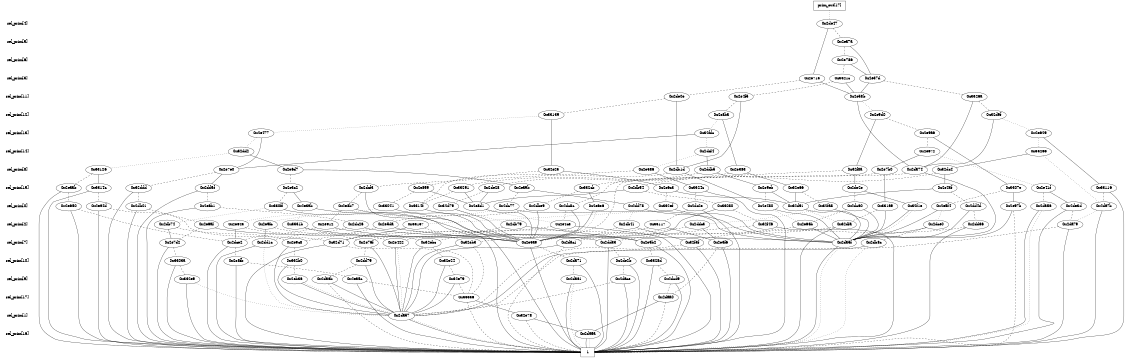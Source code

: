 digraph "DD" {
size = "7.5,10"
center = true;
edge [dir = none];
{ node [shape = plaintext];
  edge [style = invis];
  "CONST NODES" [style = invis];
" sel_prim[4] " -> " sel_prim[5] " -> " sel_prim[6] " -> " sel_prim[3] " -> " sel_prim[11] " -> " sel_prim[12] " -> " sel_prim[13] " -> " sel_prim[14] " -> " sel_prim[8] " -> " sel_prim[15] " -> " sel_prim[0] " -> " sel_prim[2] " -> " sel_prim[7] " -> " sel_prim[10] " -> " sel_prim[9] " -> " sel_prim[17] " -> " sel_prim[1] " -> " sel_prim[16] " -> "CONST NODES"; 
}
{ rank = same; node [shape = box]; edge [style = invis];
"  prim_out[17]  "; }
{ rank = same; " sel_prim[4] ";
"0x2de47";
}
{ rank = same; " sel_prim[5] ";
"0x2ea7a";
}
{ rank = same; " sel_prim[6] ";
"0x2e786";
}
{ rank = same; " sel_prim[3] ";
"0x2e715";
"0x3321c";
"0x2e37d";
}
{ rank = same; " sel_prim[11] ";
"0x2e4f5";
"0x2de0e";
"0x2e58b";
"0x3326a";
}
{ rank = same; " sel_prim[12] ";
"0x2e8ba";
"0x33139";
"0x2e9d0";
"0x32d9f";
}
{ rank = same; " sel_prim[13] ";
"0x2e9a6";
"0x2e629";
"0x32fdc";
"0x2e477";
}
{ rank = same; " sel_prim[14] ";
"0x2dcf4";
"0x33266";
"0x32dd2";
"0x2e672";
}
{ rank = same; " sel_prim[8] ";
"0x2e7e0";
"0x32dc4";
"0x2da74";
"0x2e6d7";
"0x2e7b0";
"0x2e586";
"0x32f8a";
"0x32e25";
"0x2e383";
"0x33126";
"0x2ddb5";
"0x2db1d";
}
{ rank = same; " sel_prim[15] ";
"0x2eaab";
"0x32ddd";
"0x3314c";
"0x2e43f";
"0x2de28";
"0x2ea9b";
"0x2e9eb";
"0x332cb";
"0x2dd5f";
"0x32e66";
"0x2e3c2";
"0x2db54";
"0x2e859";
"0x2de2e";
"0x2dcf3";
"0x3307e";
"0x2e41f";
"0x2e6c3";
"0x3324c";
"0x33291";
"0x33116";
}
{ rank = same; " sel_prim[0] ";
"0x32fa8";
"0x2e97b";
"0x2dc60";
"0x2e480";
"0x2e8b7";
"0x32f1e";
"0x2e3ab";
"0x332ef";
"0x2da56";
"0x2dc8c";
"0x2e8d1";
"0x33041";
"0x2e5f4";
"0x2db01";
"0x330ff";
"0x2dc2e";
"0x32d79";
"0x32d91";
"0x331a9";
"0x2dc77";
"0x2ea4d";
"0x2e650";
"0x2dbe9";
"0x3314f";
"0x2e6b1";
"0x33080";
"0x2dd4d";
"0x2dd78";
"0x2da7b";
"0x2de3d";
"0x2e6e6";
}
{ rank = same; " sel_prim[2] ";
"0x32f46";
"0x2dd36";
"0x2db74";
"0x2dce0";
"0x32dfa";
"0x3331b";
"0x2e912";
"0x2da79";
"0x2dc26";
"0x2e9fc";
"0x2db79";
"0x2e4c8";
"0x33117";
"0x33157";
"0x2ddc3";
"0x2e5da";
"0x2e6af";
"0x2e643";
"0x2db41";
"0x2e66b";
}
{ rank = same; " sel_prim[7] ";
"0x2e7d2";
"0x2db8c";
"0x2dac1";
"0x32d71";
"0x2e422";
"0x32ebc";
"0x2da5f";
"0x2dd1c";
"0x32f3f";
"0x2e9b2";
"0x2e3f6";
"0x2e9c8";
"0x2e5a9";
"0x2dce2";
"0x2e76f";
"0x32eb3";
"0x2dd33";
}
{ rank = same; " sel_prim[10] ";
"0x2de2b";
"0x2e8fb";
"0x2dd79";
"0x2da71";
"0x3328d";
"0x332b0";
"0x32e24";
"0x3303a";
}
{ rank = same; " sel_prim[9] ";
"0x2da6b";
"0x2ea5c";
"0x2eb36";
"0x2da61";
"0x332e9";
"0x2dace";
"0x2dcd9";
"0x32e79";
}
{ rank = same; " sel_prim[17] ";
"0x2daa0";
"0x33336";
}
{ rank = same; " sel_prim[1] ";
"0x2da57";
"0x32e78";
}
{ rank = same; " sel_prim[16] ";
"0x2da5a";
}
{ rank = same; "CONST NODES";
{ node [shape = box]; "0x2da52";
}
}
"  prim_out[17]  " -> "0x2de47" [style = dotted];
"0x2de47" -> "0x2e715";
"0x2de47" -> "0x2ea7a" [style = dashed];
"0x2ea7a" -> "0x2e37d";
"0x2ea7a" -> "0x2e786" [style = dashed];
"0x2e786" -> "0x2e37d";
"0x2e786" -> "0x3321c" [style = dashed];
"0x2e715" -> "0x2e58b";
"0x2e715" -> "0x2de0e" [style = dashed];
"0x3321c" -> "0x2e58b";
"0x3321c" -> "0x2e4f5" [style = dashed];
"0x2e37d" -> "0x2e58b";
"0x2e37d" -> "0x3326a" [style = dashed];
"0x2e4f5" -> "0x2db1d";
"0x2e4f5" -> "0x2e8ba" [style = dashed];
"0x2de0e" -> "0x2db1d";
"0x2de0e" -> "0x33139" [style = dashed];
"0x2e58b" -> "0x2da74";
"0x2e58b" -> "0x2e9d0" [style = dotted];
"0x3326a" -> "0x2da74";
"0x3326a" -> "0x32d9f" [style = dashed];
"0x2e8ba" -> "0x2e383";
"0x2e8ba" -> "0x32fdc" [style = dotted];
"0x33139" -> "0x32e25";
"0x33139" -> "0x2e477" [style = dotted];
"0x2e9d0" -> "0x32f8a";
"0x2e9d0" -> "0x2e9a6" [style = dashed];
"0x32d9f" -> "0x2da74";
"0x32d9f" -> "0x2e629" [style = dotted];
"0x2e9a6" -> "0x3307e";
"0x2e9a6" -> "0x2e672" [style = dashed];
"0x2e629" -> "0x33116";
"0x2e629" -> "0x33266" [style = dotted];
"0x32fdc" -> "0x2e7e0";
"0x32fdc" -> "0x2dcf4" [style = dotted];
"0x2e477" -> "0x2e7e0";
"0x2e477" -> "0x32dd2" [style = dotted];
"0x2dcf4" -> "0x2ddb5";
"0x2dcf4" -> "0x2e586" [style = dotted];
"0x33266" -> "0x32dc4";
"0x33266" -> "0x2da7b" [style = dotted];
"0x32dd2" -> "0x2e6d7";
"0x32dd2" -> "0x33126" [style = dotted];
"0x2e672" -> "0x2e7b0";
"0x2e672" -> "0x2e41f" [style = dotted];
"0x2e7e0" -> "0x2dd5f";
"0x2e7e0" -> "0x32ddd" [style = dashed];
"0x32dc4" -> "0x2e43f";
"0x32dc4" -> "0x2db54" [style = dashed];
"0x2da74" -> "0x2da5f";
"0x2da74" -> "0x2e5a9" [style = dashed];
"0x2e6d7" -> "0x2ea9b";
"0x2e6d7" -> "0x2e3c2" [style = dashed];
"0x2e7b0" -> "0x331a9";
"0x2e7b0" -> "0x2dc8c" [style = dashed];
"0x2e586" -> "0x3324c";
"0x2e586" -> "0x2dcf3" [style = dashed];
"0x32f8a" -> "0x2de2e";
"0x32f8a" -> "0x332cb" [style = dashed];
"0x32e25" -> "0x2e6c3";
"0x32e25" -> "0x2e859" [style = dashed];
"0x2e383" -> "0x32e66";
"0x2e383" -> "0x2de28" [style = dashed];
"0x33126" -> "0x3314c";
"0x33126" -> "0x2eaab" [style = dashed];
"0x2ddb5" -> "0x2e9eb";
"0x2ddb5" -> "0x33291" [style = dashed];
"0x2db1d" -> "0x2e480";
"0x2db1d" -> "0x3314f" [style = dashed];
"0x2eaab" -> "0x2da52";
"0x2eaab" -> "0x2e650" [style = dashed];
"0x32ddd" -> "0x2da52";
"0x32ddd" -> "0x2db01" [style = dashed];
"0x3314c" -> "0x2da52";
"0x3314c" -> "0x2ea4d" [style = dashed];
"0x2e43f" -> "0x32d91";
"0x2e43f" -> "0x2dd4d" [style = dashed];
"0x2de28" -> "0x2e8d1";
"0x2de28" -> "0x32d79" [style = dashed];
"0x2ea9b" -> "0x2dd78";
"0x2ea9b" -> "0x2dc77" [style = dashed];
"0x2e9eb" -> "0x32d91";
"0x2e9eb" -> "0x2e480" [style = dashed];
"0x332cb" -> "0x2e6e6";
"0x332cb" -> "0x2dbe9" [style = dashed];
"0x2dd5f" -> "0x2da52";
"0x2dd5f" -> "0x2e6b1" [style = dashed];
"0x32e66" -> "0x32d91";
"0x32e66" -> "0x32fa8" [style = dashed];
"0x2e3c2" -> "0x2e3ab";
"0x2e3c2" -> "0x330ff" [style = dashed];
"0x2db54" -> "0x2e8d1";
"0x2db54" -> "0x33080" [style = dashed];
"0x2e859" -> "0x2e8d1";
"0x2e859" -> "0x33041" [style = dashed];
"0x2de2e" -> "0x32f1e";
"0x2de2e" -> "0x2dc60" [style = dashed];
"0x2dcf3" -> "0x2da52";
"0x2dcf3" -> "0x2e8b7" [style = dashed];
"0x3307e" -> "0x2e97b";
"0x3307e" -> "0x2e5f4" [style = dashed];
"0x2e41f" -> "0x2de3d";
"0x2e41f" -> "0x2da56" [style = dashed];
"0x2e6c3" -> "0x32d91";
"0x2e6c3" -> "0x332ef" [style = dashed];
"0x3324c" -> "0x2da52";
"0x3324c" -> "0x2dc2e" [style = dashed];
"0x33291" -> "0x2e8d1";
"0x33291" -> "0x3314f" [style = dashed];
"0x33116" -> "0x2da52";
"0x33116" -> "0x2da7b" [style = dashed];
"0x32fa8" -> "0x2da5f";
"0x32fa8" -> "0x2ddc3" [style = dotted];
"0x2e97b" -> "0x2da5f";
"0x2e97b" -> "0x2da52" [style = dashed];
"0x2dc60" -> "0x2da5f";
"0x2dc60" -> "0x2e66b" [style = dashed];
"0x2e480" -> "0x2da5f";
"0x2e480" -> "0x2e66b" [style = dotted];
"0x2e8b7" -> "0x2da52";
"0x2e8b7" -> "0x2e912" [style = dashed];
"0x32f1e" -> "0x2da5f";
"0x32f1e" -> "0x2da5f" [style = dotted];
"0x2e3ab" -> "0x2e5a9";
"0x2e3ab" -> "0x3331b" [style = dotted];
"0x332ef" -> "0x2da5f";
"0x332ef" -> "0x33157" [style = dotted];
"0x2da56" -> "0x2da52";
"0x2da56" -> "0x2da52" [style = dotted];
"0x2dc8c" -> "0x2e5a9";
"0x2dc8c" -> "0x2e4c8" [style = dashed];
"0x2e8d1" -> "0x2e5a9";
"0x2e8d1" -> "0x2e4c8" [style = dotted];
"0x33041" -> "0x2e5a9";
"0x33041" -> "0x2e643" [style = dotted];
"0x2e5f4" -> "0x2da5f";
"0x2e5f4" -> "0x2dce0" [style = dotted];
"0x2db01" -> "0x2da52";
"0x2db01" -> "0x2e6af" [style = dashed];
"0x330ff" -> "0x2e5a9";
"0x330ff" -> "0x2db74" [style = dotted];
"0x2dc2e" -> "0x2da52";
"0x2dc2e" -> "0x33117" [style = dashed];
"0x32d79" -> "0x2e5a9";
"0x32d79" -> "0x2db79" [style = dotted];
"0x32d91" -> "0x2da5f";
"0x32d91" -> "0x32dfa" [style = dotted];
"0x331a9" -> "0x2da5f";
"0x331a9" -> "0x32dfa" [style = dashed];
"0x2dc77" -> "0x2da5f";
"0x2dc77" -> "0x2e9fc" [style = dotted];
"0x2ea4d" -> "0x2da52";
"0x2ea4d" -> "0x32d71" [style = dashed];
"0x2e650" -> "0x2da52";
"0x2e650" -> "0x2dce2" [style = dashed];
"0x2dbe9" -> "0x2e5a9";
"0x2dbe9" -> "0x2e5da" [style = dashed];
"0x3314f" -> "0x2e5a9";
"0x3314f" -> "0x2e5da" [style = dotted];
"0x2e6b1" -> "0x2da52";
"0x2e6b1" -> "0x2dc26" [style = dashed];
"0x33080" -> "0x2e5a9";
"0x33080" -> "0x32f46" [style = dashed];
"0x2dd4d" -> "0x2da5f";
"0x2dd4d" -> "0x2dd36" [style = dashed];
"0x2dd78" -> "0x2da5f";
"0x2dd78" -> "0x2db41" [style = dotted];
"0x2da7b" -> "0x2da52";
"0x2da7b" -> "0x2da79" [style = dotted];
"0x2de3d" -> "0x2da52";
"0x2de3d" -> "0x2da79" [style = dashed];
"0x2e6e6" -> "0x2e5a9";
"0x2e6e6" -> "0x2e5a9" [style = dotted];
"0x32f46" -> "0x2da52";
"0x32f46" -> "0x2dd33" [style = dashed];
"0x2dd36" -> "0x2da52";
"0x2dd36" -> "0x32f3f" [style = dashed];
"0x2db74" -> "0x2e7d2";
"0x2db74" -> "0x2e9c8" [style = dashed];
"0x2dce0" -> "0x2da5f";
"0x2dce0" -> "0x2db8c" [style = dashed];
"0x32dfa" -> "0x2da52";
"0x32dfa" -> "0x2dac1" [style = dashed];
"0x3331b" -> "0x2dd33";
"0x3331b" -> "0x2e76f" [style = dashed];
"0x2e912" -> "0x2e9b2";
"0x2e912" -> "0x2dce2" [style = dashed];
"0x2da79" -> "0x2da52";
"0x2da79" -> "0x2da57" [style = dashed];
"0x2dc26" -> "0x2da5f";
"0x2dc26" -> "0x2dd1c" [style = dashed];
"0x2e9fc" -> "0x2dd1c";
"0x2e9fc" -> "0x2e422" [style = dashed];
"0x2db79" -> "0x2e9b2";
"0x2db79" -> "0x32ebc" [style = dashed];
"0x2e4c8" -> "0x2da52";
"0x2e4c8" -> "0x2e76f" [style = dashed];
"0x33117" -> "0x2e3f6";
"0x33117" -> "0x32d71" [style = dashed];
"0x33157" -> "0x32d71";
"0x33157" -> "0x32eb3" [style = dashed];
"0x2ddc3" -> "0x2e3f6";
"0x2ddc3" -> "0x32eb3" [style = dashed];
"0x2e5da" -> "0x2e5a9";
"0x2e5da" -> "0x2e9c8" [style = dashed];
"0x2e6af" -> "0x2e5a9";
"0x2e6af" -> "0x2e7d2" [style = dashed];
"0x2e643" -> "0x2dce2";
"0x2e643" -> "0x32ebc" [style = dashed];
"0x2db41" -> "0x32f3f";
"0x2db41" -> "0x2dac1" [style = dashed];
"0x2e66b" -> "0x2da5f";
"0x2e66b" -> "0x2e422" [style = dashed];
"0x2e7d2" -> "0x2da52";
"0x2e7d2" -> "0x3303a" [style = dashed];
"0x2db8c" -> "0x2da57";
"0x2db8c" -> "0x2da52" [style = dotted];
"0x2dac1" -> "0x2da57";
"0x2dac1" -> "0x2da52" [style = dashed];
"0x32d71" -> "0x2da52";
"0x32d71" -> "0x33336" [style = dashed];
"0x2e422" -> "0x2da57";
"0x2e422" -> "0x2da57" [style = dotted];
"0x32ebc" -> "0x2da57";
"0x32ebc" -> "0x32e24" [style = dashed];
"0x2da5f" -> "0x2da52";
"0x2da5f" -> "0x2da52" [style = dotted];
"0x2dd1c" -> "0x2da52";
"0x2dd1c" -> "0x2da57" [style = dotted];
"0x32f3f" -> "0x2da52";
"0x32f3f" -> "0x2da57" [style = dashed];
"0x2e9b2" -> "0x2da52";
"0x2e9b2" -> "0x3328d" [style = dashed];
"0x2e3f6" -> "0x2da52";
"0x2e3f6" -> "0x2daa0" [style = dashed];
"0x2e9c8" -> "0x2da57";
"0x2e9c8" -> "0x332b0" [style = dashed];
"0x2e5a9" -> "0x2da52";
"0x2e5a9" -> "0x2da71" [style = dashed];
"0x2dce2" -> "0x2da52";
"0x2dce2" -> "0x2e8fb" [style = dashed];
"0x2e76f" -> "0x2da57";
"0x2e76f" -> "0x2dd79" [style = dashed];
"0x32eb3" -> "0x2da57";
"0x32eb3" -> "0x33336" [style = dashed];
"0x2dd33" -> "0x2da52";
"0x2dd33" -> "0x2de2b" [style = dashed];
"0x2de2b" -> "0x2da52";
"0x2de2b" -> "0x2dace" [style = dashed];
"0x2e8fb" -> "0x2da52";
"0x2e8fb" -> "0x2ea5c" [style = dashed];
"0x2dd79" -> "0x2da57";
"0x2dd79" -> "0x2da6b" [style = dashed];
"0x2da71" -> "0x2da52";
"0x2da71" -> "0x2da61" [style = dashed];
"0x3328d" -> "0x2da52";
"0x3328d" -> "0x2dcd9" [style = dashed];
"0x332b0" -> "0x2da57";
"0x332b0" -> "0x2eb36" [style = dashed];
"0x32e24" -> "0x2da57";
"0x32e24" -> "0x32e79" [style = dashed];
"0x3303a" -> "0x2da52";
"0x3303a" -> "0x332e9" [style = dashed];
"0x2da6b" -> "0x2da57";
"0x2da6b" -> "0x2da52" [style = dashed];
"0x2ea5c" -> "0x2da52";
"0x2ea5c" -> "0x33336" [style = dashed];
"0x2eb36" -> "0x2da57";
"0x2eb36" -> "0x2da57" [style = dotted];
"0x2da61" -> "0x2da52";
"0x2da61" -> "0x2da52" [style = dotted];
"0x332e9" -> "0x2da52";
"0x332e9" -> "0x2da57" [style = dotted];
"0x2dace" -> "0x2da52";
"0x2dace" -> "0x2da57" [style = dashed];
"0x2dcd9" -> "0x2da52";
"0x2dcd9" -> "0x2daa0" [style = dashed];
"0x32e79" -> "0x2da57";
"0x32e79" -> "0x33336" [style = dashed];
"0x2daa0" -> "0x2da5a";
"0x2daa0" -> "0x2da52" [style = dashed];
"0x33336" -> "0x32e78";
"0x33336" -> "0x2da52" [style = dashed];
"0x2da57" -> "0x2da52";
"0x2da57" -> "0x2da52" [style = dotted];
"0x32e78" -> "0x2da5a";
"0x32e78" -> "0x2da52" [style = dashed];
"0x2da5a" -> "0x2da52";
"0x2da5a" -> "0x2da52" [style = dotted];
"0x2da52" [label = "1"];
}
